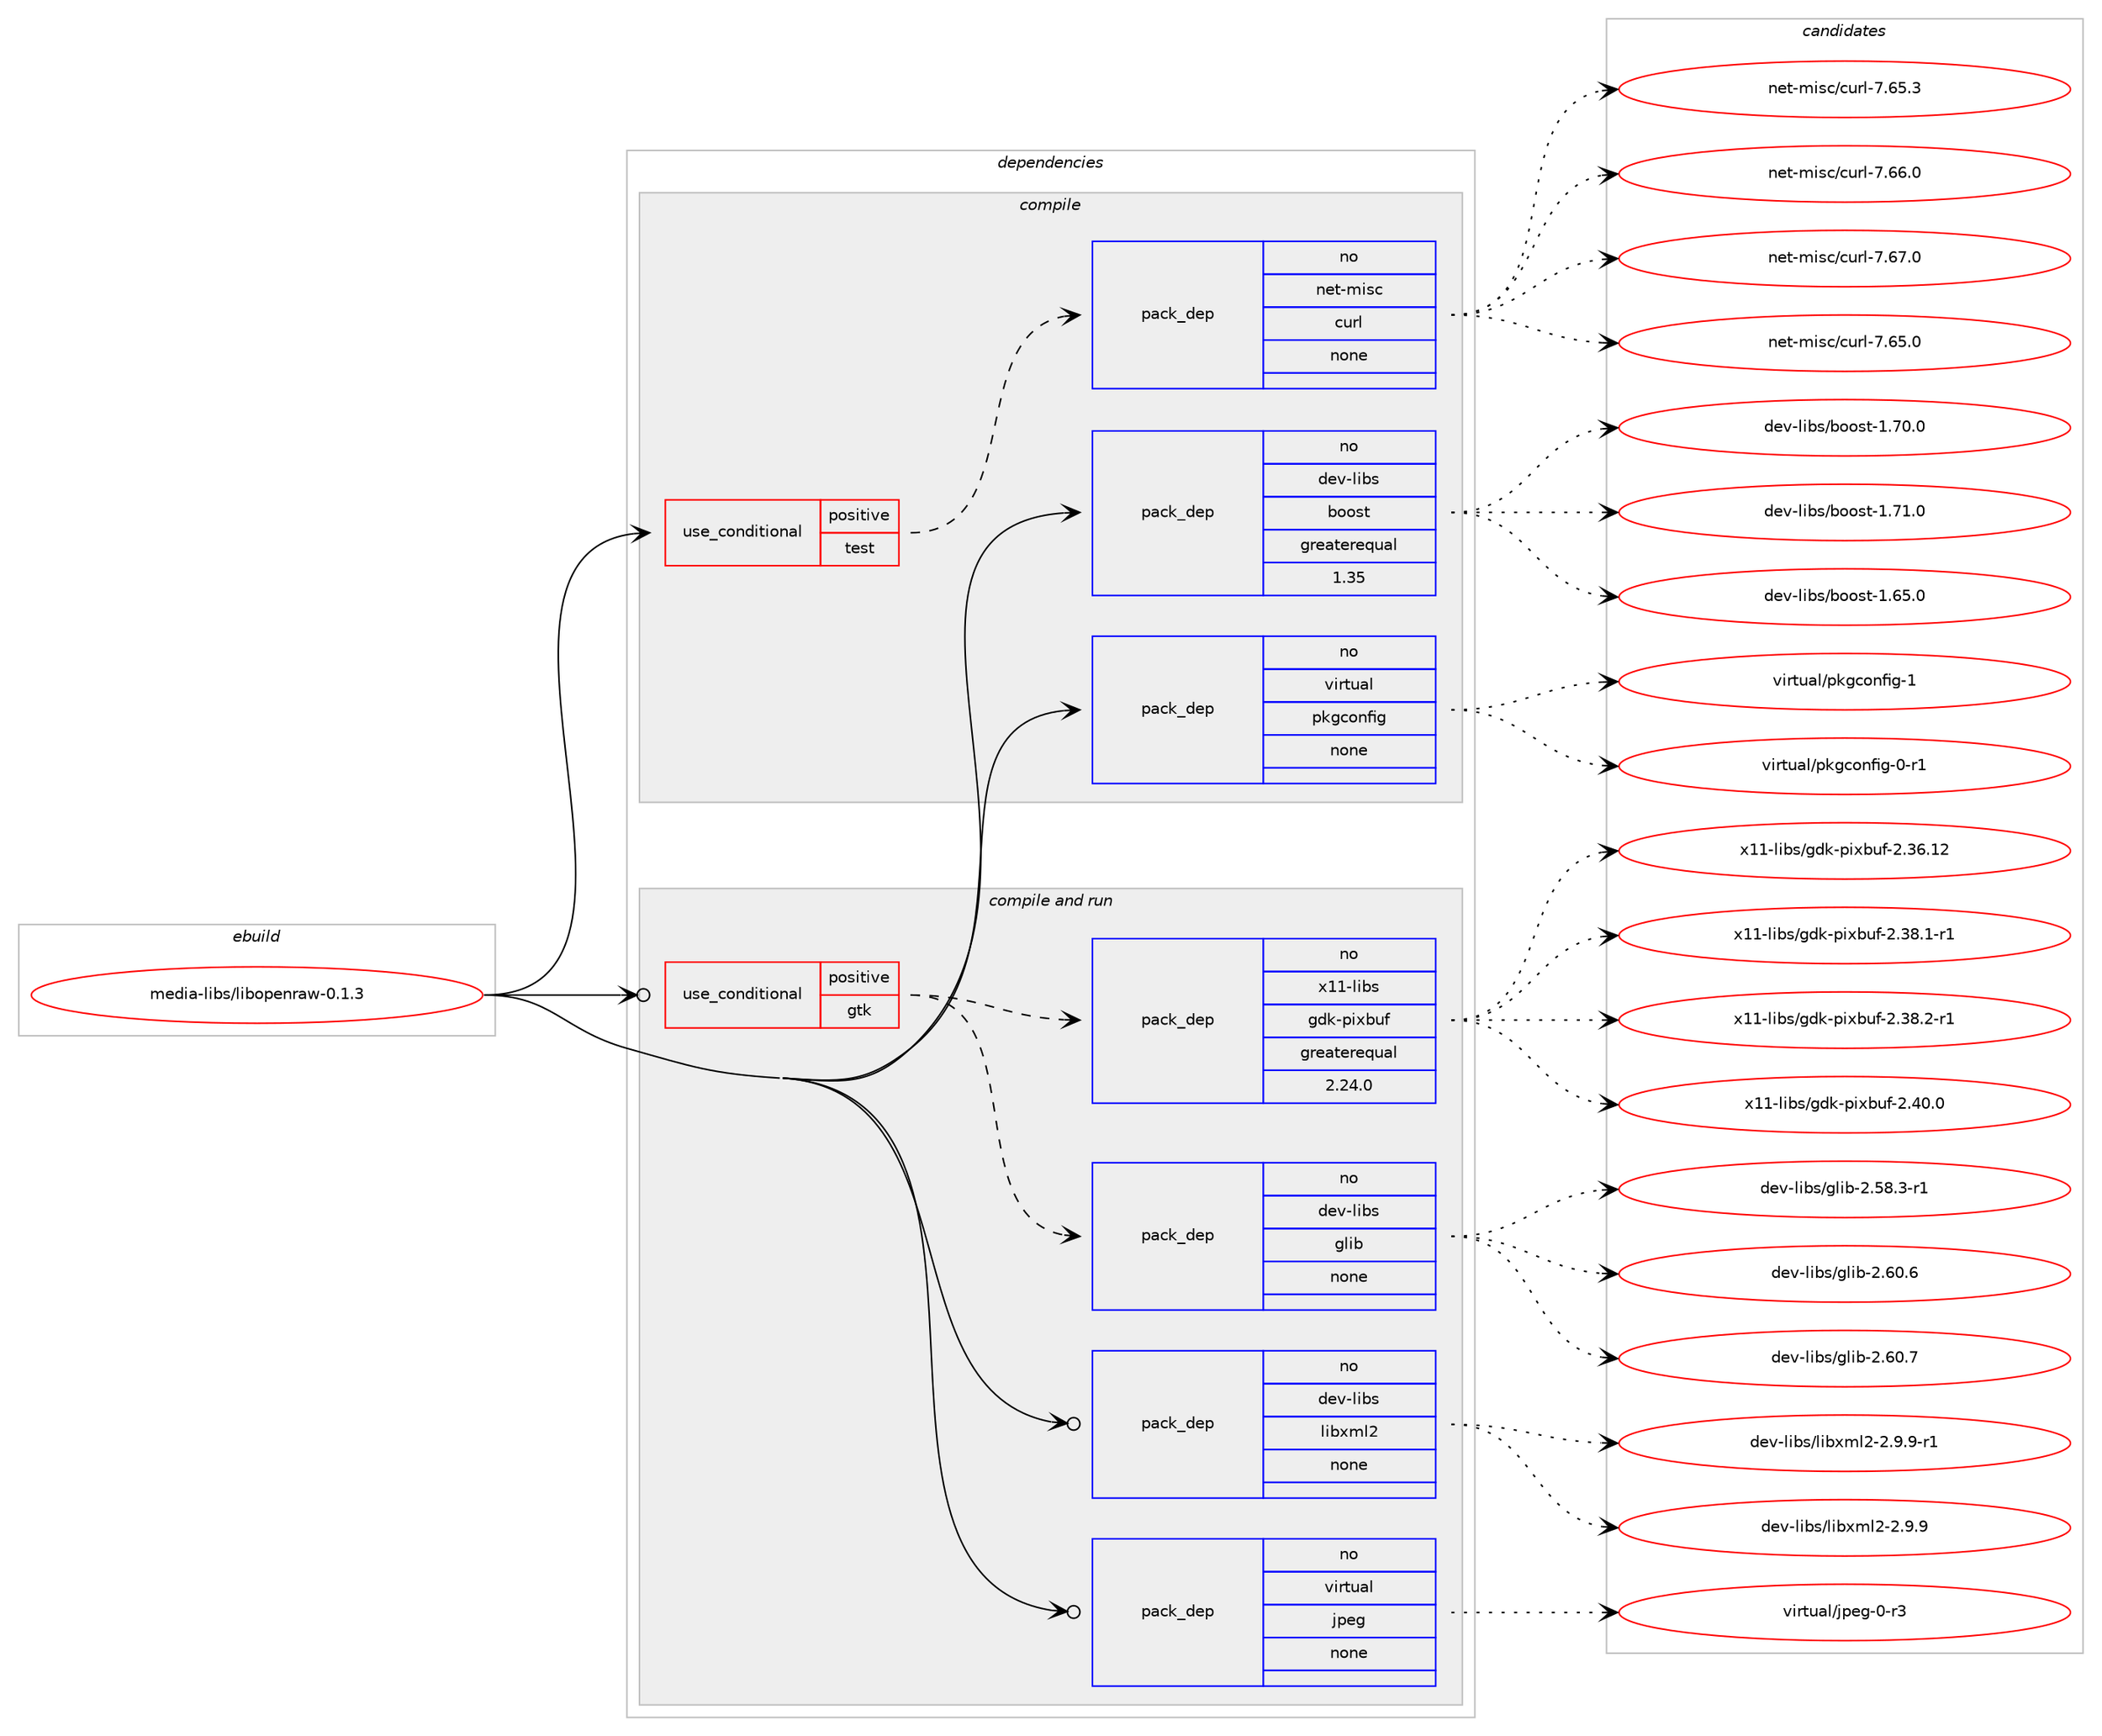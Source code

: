 digraph prolog {

# *************
# Graph options
# *************

newrank=true;
concentrate=true;
compound=true;
graph [rankdir=LR,fontname=Helvetica,fontsize=10,ranksep=1.5];#, ranksep=2.5, nodesep=0.2];
edge  [arrowhead=vee];
node  [fontname=Helvetica,fontsize=10];

# **********
# The ebuild
# **********

subgraph cluster_leftcol {
color=gray;
rank=same;
label=<<i>ebuild</i>>;
id [label="media-libs/libopenraw-0.1.3", color=red, width=4, href="../media-libs/libopenraw-0.1.3.svg"];
}

# ****************
# The dependencies
# ****************

subgraph cluster_midcol {
color=gray;
label=<<i>dependencies</i>>;
subgraph cluster_compile {
fillcolor="#eeeeee";
style=filled;
label=<<i>compile</i>>;
subgraph cond191663 {
dependency788082 [label=<<TABLE BORDER="0" CELLBORDER="1" CELLSPACING="0" CELLPADDING="4"><TR><TD ROWSPAN="3" CELLPADDING="10">use_conditional</TD></TR><TR><TD>positive</TD></TR><TR><TD>test</TD></TR></TABLE>>, shape=none, color=red];
subgraph pack582689 {
dependency788083 [label=<<TABLE BORDER="0" CELLBORDER="1" CELLSPACING="0" CELLPADDING="4" WIDTH="220"><TR><TD ROWSPAN="6" CELLPADDING="30">pack_dep</TD></TR><TR><TD WIDTH="110">no</TD></TR><TR><TD>net-misc</TD></TR><TR><TD>curl</TD></TR><TR><TD>none</TD></TR><TR><TD></TD></TR></TABLE>>, shape=none, color=blue];
}
dependency788082:e -> dependency788083:w [weight=20,style="dashed",arrowhead="vee"];
}
id:e -> dependency788082:w [weight=20,style="solid",arrowhead="vee"];
subgraph pack582690 {
dependency788084 [label=<<TABLE BORDER="0" CELLBORDER="1" CELLSPACING="0" CELLPADDING="4" WIDTH="220"><TR><TD ROWSPAN="6" CELLPADDING="30">pack_dep</TD></TR><TR><TD WIDTH="110">no</TD></TR><TR><TD>dev-libs</TD></TR><TR><TD>boost</TD></TR><TR><TD>greaterequal</TD></TR><TR><TD>1.35</TD></TR></TABLE>>, shape=none, color=blue];
}
id:e -> dependency788084:w [weight=20,style="solid",arrowhead="vee"];
subgraph pack582691 {
dependency788085 [label=<<TABLE BORDER="0" CELLBORDER="1" CELLSPACING="0" CELLPADDING="4" WIDTH="220"><TR><TD ROWSPAN="6" CELLPADDING="30">pack_dep</TD></TR><TR><TD WIDTH="110">no</TD></TR><TR><TD>virtual</TD></TR><TR><TD>pkgconfig</TD></TR><TR><TD>none</TD></TR><TR><TD></TD></TR></TABLE>>, shape=none, color=blue];
}
id:e -> dependency788085:w [weight=20,style="solid",arrowhead="vee"];
}
subgraph cluster_compileandrun {
fillcolor="#eeeeee";
style=filled;
label=<<i>compile and run</i>>;
subgraph cond191664 {
dependency788086 [label=<<TABLE BORDER="0" CELLBORDER="1" CELLSPACING="0" CELLPADDING="4"><TR><TD ROWSPAN="3" CELLPADDING="10">use_conditional</TD></TR><TR><TD>positive</TD></TR><TR><TD>gtk</TD></TR></TABLE>>, shape=none, color=red];
subgraph pack582692 {
dependency788087 [label=<<TABLE BORDER="0" CELLBORDER="1" CELLSPACING="0" CELLPADDING="4" WIDTH="220"><TR><TD ROWSPAN="6" CELLPADDING="30">pack_dep</TD></TR><TR><TD WIDTH="110">no</TD></TR><TR><TD>dev-libs</TD></TR><TR><TD>glib</TD></TR><TR><TD>none</TD></TR><TR><TD></TD></TR></TABLE>>, shape=none, color=blue];
}
dependency788086:e -> dependency788087:w [weight=20,style="dashed",arrowhead="vee"];
subgraph pack582693 {
dependency788088 [label=<<TABLE BORDER="0" CELLBORDER="1" CELLSPACING="0" CELLPADDING="4" WIDTH="220"><TR><TD ROWSPAN="6" CELLPADDING="30">pack_dep</TD></TR><TR><TD WIDTH="110">no</TD></TR><TR><TD>x11-libs</TD></TR><TR><TD>gdk-pixbuf</TD></TR><TR><TD>greaterequal</TD></TR><TR><TD>2.24.0</TD></TR></TABLE>>, shape=none, color=blue];
}
dependency788086:e -> dependency788088:w [weight=20,style="dashed",arrowhead="vee"];
}
id:e -> dependency788086:w [weight=20,style="solid",arrowhead="odotvee"];
subgraph pack582694 {
dependency788089 [label=<<TABLE BORDER="0" CELLBORDER="1" CELLSPACING="0" CELLPADDING="4" WIDTH="220"><TR><TD ROWSPAN="6" CELLPADDING="30">pack_dep</TD></TR><TR><TD WIDTH="110">no</TD></TR><TR><TD>dev-libs</TD></TR><TR><TD>libxml2</TD></TR><TR><TD>none</TD></TR><TR><TD></TD></TR></TABLE>>, shape=none, color=blue];
}
id:e -> dependency788089:w [weight=20,style="solid",arrowhead="odotvee"];
subgraph pack582695 {
dependency788090 [label=<<TABLE BORDER="0" CELLBORDER="1" CELLSPACING="0" CELLPADDING="4" WIDTH="220"><TR><TD ROWSPAN="6" CELLPADDING="30">pack_dep</TD></TR><TR><TD WIDTH="110">no</TD></TR><TR><TD>virtual</TD></TR><TR><TD>jpeg</TD></TR><TR><TD>none</TD></TR><TR><TD></TD></TR></TABLE>>, shape=none, color=blue];
}
id:e -> dependency788090:w [weight=20,style="solid",arrowhead="odotvee"];
}
subgraph cluster_run {
fillcolor="#eeeeee";
style=filled;
label=<<i>run</i>>;
}
}

# **************
# The candidates
# **************

subgraph cluster_choices {
rank=same;
color=gray;
label=<<i>candidates</i>>;

subgraph choice582689 {
color=black;
nodesep=1;
choice1101011164510910511599479911711410845554654534648 [label="net-misc/curl-7.65.0", color=red, width=4,href="../net-misc/curl-7.65.0.svg"];
choice1101011164510910511599479911711410845554654534651 [label="net-misc/curl-7.65.3", color=red, width=4,href="../net-misc/curl-7.65.3.svg"];
choice1101011164510910511599479911711410845554654544648 [label="net-misc/curl-7.66.0", color=red, width=4,href="../net-misc/curl-7.66.0.svg"];
choice1101011164510910511599479911711410845554654554648 [label="net-misc/curl-7.67.0", color=red, width=4,href="../net-misc/curl-7.67.0.svg"];
dependency788083:e -> choice1101011164510910511599479911711410845554654534648:w [style=dotted,weight="100"];
dependency788083:e -> choice1101011164510910511599479911711410845554654534651:w [style=dotted,weight="100"];
dependency788083:e -> choice1101011164510910511599479911711410845554654544648:w [style=dotted,weight="100"];
dependency788083:e -> choice1101011164510910511599479911711410845554654554648:w [style=dotted,weight="100"];
}
subgraph choice582690 {
color=black;
nodesep=1;
choice1001011184510810598115479811111111511645494654534648 [label="dev-libs/boost-1.65.0", color=red, width=4,href="../dev-libs/boost-1.65.0.svg"];
choice1001011184510810598115479811111111511645494655484648 [label="dev-libs/boost-1.70.0", color=red, width=4,href="../dev-libs/boost-1.70.0.svg"];
choice1001011184510810598115479811111111511645494655494648 [label="dev-libs/boost-1.71.0", color=red, width=4,href="../dev-libs/boost-1.71.0.svg"];
dependency788084:e -> choice1001011184510810598115479811111111511645494654534648:w [style=dotted,weight="100"];
dependency788084:e -> choice1001011184510810598115479811111111511645494655484648:w [style=dotted,weight="100"];
dependency788084:e -> choice1001011184510810598115479811111111511645494655494648:w [style=dotted,weight="100"];
}
subgraph choice582691 {
color=black;
nodesep=1;
choice11810511411611797108471121071039911111010210510345484511449 [label="virtual/pkgconfig-0-r1", color=red, width=4,href="../virtual/pkgconfig-0-r1.svg"];
choice1181051141161179710847112107103991111101021051034549 [label="virtual/pkgconfig-1", color=red, width=4,href="../virtual/pkgconfig-1.svg"];
dependency788085:e -> choice11810511411611797108471121071039911111010210510345484511449:w [style=dotted,weight="100"];
dependency788085:e -> choice1181051141161179710847112107103991111101021051034549:w [style=dotted,weight="100"];
}
subgraph choice582692 {
color=black;
nodesep=1;
choice10010111845108105981154710310810598455046535646514511449 [label="dev-libs/glib-2.58.3-r1", color=red, width=4,href="../dev-libs/glib-2.58.3-r1.svg"];
choice1001011184510810598115471031081059845504654484654 [label="dev-libs/glib-2.60.6", color=red, width=4,href="../dev-libs/glib-2.60.6.svg"];
choice1001011184510810598115471031081059845504654484655 [label="dev-libs/glib-2.60.7", color=red, width=4,href="../dev-libs/glib-2.60.7.svg"];
dependency788087:e -> choice10010111845108105981154710310810598455046535646514511449:w [style=dotted,weight="100"];
dependency788087:e -> choice1001011184510810598115471031081059845504654484654:w [style=dotted,weight="100"];
dependency788087:e -> choice1001011184510810598115471031081059845504654484655:w [style=dotted,weight="100"];
}
subgraph choice582693 {
color=black;
nodesep=1;
choice120494945108105981154710310010745112105120981171024550465154464950 [label="x11-libs/gdk-pixbuf-2.36.12", color=red, width=4,href="../x11-libs/gdk-pixbuf-2.36.12.svg"];
choice12049494510810598115471031001074511210512098117102455046515646494511449 [label="x11-libs/gdk-pixbuf-2.38.1-r1", color=red, width=4,href="../x11-libs/gdk-pixbuf-2.38.1-r1.svg"];
choice12049494510810598115471031001074511210512098117102455046515646504511449 [label="x11-libs/gdk-pixbuf-2.38.2-r1", color=red, width=4,href="../x11-libs/gdk-pixbuf-2.38.2-r1.svg"];
choice1204949451081059811547103100107451121051209811710245504652484648 [label="x11-libs/gdk-pixbuf-2.40.0", color=red, width=4,href="../x11-libs/gdk-pixbuf-2.40.0.svg"];
dependency788088:e -> choice120494945108105981154710310010745112105120981171024550465154464950:w [style=dotted,weight="100"];
dependency788088:e -> choice12049494510810598115471031001074511210512098117102455046515646494511449:w [style=dotted,weight="100"];
dependency788088:e -> choice12049494510810598115471031001074511210512098117102455046515646504511449:w [style=dotted,weight="100"];
dependency788088:e -> choice1204949451081059811547103100107451121051209811710245504652484648:w [style=dotted,weight="100"];
}
subgraph choice582694 {
color=black;
nodesep=1;
choice1001011184510810598115471081059812010910850455046574657 [label="dev-libs/libxml2-2.9.9", color=red, width=4,href="../dev-libs/libxml2-2.9.9.svg"];
choice10010111845108105981154710810598120109108504550465746574511449 [label="dev-libs/libxml2-2.9.9-r1", color=red, width=4,href="../dev-libs/libxml2-2.9.9-r1.svg"];
dependency788089:e -> choice1001011184510810598115471081059812010910850455046574657:w [style=dotted,weight="100"];
dependency788089:e -> choice10010111845108105981154710810598120109108504550465746574511449:w [style=dotted,weight="100"];
}
subgraph choice582695 {
color=black;
nodesep=1;
choice118105114116117971084710611210110345484511451 [label="virtual/jpeg-0-r3", color=red, width=4,href="../virtual/jpeg-0-r3.svg"];
dependency788090:e -> choice118105114116117971084710611210110345484511451:w [style=dotted,weight="100"];
}
}

}
